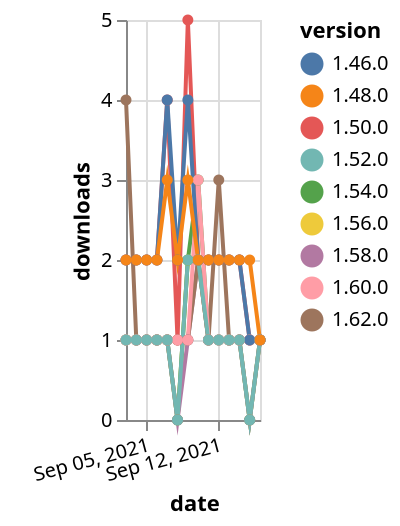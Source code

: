 {"$schema": "https://vega.github.io/schema/vega-lite/v5.json", "description": "A simple bar chart with embedded data.", "data": {"values": [{"date": "2021-09-03", "total": 194, "delta": 1, "version": "1.56.0"}, {"date": "2021-09-04", "total": 195, "delta": 1, "version": "1.56.0"}, {"date": "2021-09-05", "total": 196, "delta": 1, "version": "1.56.0"}, {"date": "2021-09-06", "total": 197, "delta": 1, "version": "1.56.0"}, {"date": "2021-09-07", "total": 198, "delta": 1, "version": "1.56.0"}, {"date": "2021-09-08", "total": 198, "delta": 0, "version": "1.56.0"}, {"date": "2021-09-09", "total": 200, "delta": 2, "version": "1.56.0"}, {"date": "2021-09-10", "total": 202, "delta": 2, "version": "1.56.0"}, {"date": "2021-09-11", "total": 203, "delta": 1, "version": "1.56.0"}, {"date": "2021-09-12", "total": 204, "delta": 1, "version": "1.56.0"}, {"date": "2021-09-13", "total": 205, "delta": 1, "version": "1.56.0"}, {"date": "2021-09-14", "total": 206, "delta": 1, "version": "1.56.0"}, {"date": "2021-09-15", "total": 206, "delta": 0, "version": "1.56.0"}, {"date": "2021-09-16", "total": 207, "delta": 1, "version": "1.56.0"}, {"date": "2021-09-03", "total": 351, "delta": 1, "version": "1.54.0"}, {"date": "2021-09-04", "total": 352, "delta": 1, "version": "1.54.0"}, {"date": "2021-09-05", "total": 353, "delta": 1, "version": "1.54.0"}, {"date": "2021-09-06", "total": 354, "delta": 1, "version": "1.54.0"}, {"date": "2021-09-07", "total": 355, "delta": 1, "version": "1.54.0"}, {"date": "2021-09-08", "total": 355, "delta": 0, "version": "1.54.0"}, {"date": "2021-09-09", "total": 357, "delta": 2, "version": "1.54.0"}, {"date": "2021-09-10", "total": 360, "delta": 3, "version": "1.54.0"}, {"date": "2021-09-11", "total": 361, "delta": 1, "version": "1.54.0"}, {"date": "2021-09-12", "total": 362, "delta": 1, "version": "1.54.0"}, {"date": "2021-09-13", "total": 363, "delta": 1, "version": "1.54.0"}, {"date": "2021-09-14", "total": 364, "delta": 1, "version": "1.54.0"}, {"date": "2021-09-15", "total": 364, "delta": 0, "version": "1.54.0"}, {"date": "2021-09-16", "total": 365, "delta": 1, "version": "1.54.0"}, {"date": "2021-09-03", "total": 172, "delta": 1, "version": "1.58.0"}, {"date": "2021-09-04", "total": 173, "delta": 1, "version": "1.58.0"}, {"date": "2021-09-05", "total": 174, "delta": 1, "version": "1.58.0"}, {"date": "2021-09-06", "total": 175, "delta": 1, "version": "1.58.0"}, {"date": "2021-09-07", "total": 176, "delta": 1, "version": "1.58.0"}, {"date": "2021-09-08", "total": 176, "delta": 0, "version": "1.58.0"}, {"date": "2021-09-09", "total": 177, "delta": 1, "version": "1.58.0"}, {"date": "2021-09-10", "total": 179, "delta": 2, "version": "1.58.0"}, {"date": "2021-09-11", "total": 180, "delta": 1, "version": "1.58.0"}, {"date": "2021-09-12", "total": 181, "delta": 1, "version": "1.58.0"}, {"date": "2021-09-13", "total": 182, "delta": 1, "version": "1.58.0"}, {"date": "2021-09-14", "total": 183, "delta": 1, "version": "1.58.0"}, {"date": "2021-09-15", "total": 183, "delta": 0, "version": "1.58.0"}, {"date": "2021-09-16", "total": 184, "delta": 1, "version": "1.58.0"}, {"date": "2021-09-03", "total": 2490, "delta": 2, "version": "1.50.0"}, {"date": "2021-09-04", "total": 2492, "delta": 2, "version": "1.50.0"}, {"date": "2021-09-05", "total": 2494, "delta": 2, "version": "1.50.0"}, {"date": "2021-09-06", "total": 2496, "delta": 2, "version": "1.50.0"}, {"date": "2021-09-07", "total": 2500, "delta": 4, "version": "1.50.0"}, {"date": "2021-09-08", "total": 2501, "delta": 1, "version": "1.50.0"}, {"date": "2021-09-09", "total": 2506, "delta": 5, "version": "1.50.0"}, {"date": "2021-09-10", "total": 2508, "delta": 2, "version": "1.50.0"}, {"date": "2021-09-11", "total": 2510, "delta": 2, "version": "1.50.0"}, {"date": "2021-09-12", "total": 2512, "delta": 2, "version": "1.50.0"}, {"date": "2021-09-13", "total": 2514, "delta": 2, "version": "1.50.0"}, {"date": "2021-09-14", "total": 2516, "delta": 2, "version": "1.50.0"}, {"date": "2021-09-15", "total": 2517, "delta": 1, "version": "1.50.0"}, {"date": "2021-09-16", "total": 2518, "delta": 1, "version": "1.50.0"}, {"date": "2021-09-03", "total": 125, "delta": 4, "version": "1.62.0"}, {"date": "2021-09-04", "total": 126, "delta": 1, "version": "1.62.0"}, {"date": "2021-09-05", "total": 127, "delta": 1, "version": "1.62.0"}, {"date": "2021-09-06", "total": 128, "delta": 1, "version": "1.62.0"}, {"date": "2021-09-07", "total": 129, "delta": 1, "version": "1.62.0"}, {"date": "2021-09-08", "total": 130, "delta": 1, "version": "1.62.0"}, {"date": "2021-09-09", "total": 131, "delta": 1, "version": "1.62.0"}, {"date": "2021-09-10", "total": 133, "delta": 2, "version": "1.62.0"}, {"date": "2021-09-11", "total": 134, "delta": 1, "version": "1.62.0"}, {"date": "2021-09-12", "total": 137, "delta": 3, "version": "1.62.0"}, {"date": "2021-09-13", "total": 138, "delta": 1, "version": "1.62.0"}, {"date": "2021-09-14", "total": 139, "delta": 1, "version": "1.62.0"}, {"date": "2021-09-15", "total": 140, "delta": 1, "version": "1.62.0"}, {"date": "2021-09-16", "total": 141, "delta": 1, "version": "1.62.0"}, {"date": "2021-09-03", "total": 186, "delta": 1, "version": "1.60.0"}, {"date": "2021-09-04", "total": 187, "delta": 1, "version": "1.60.0"}, {"date": "2021-09-05", "total": 188, "delta": 1, "version": "1.60.0"}, {"date": "2021-09-06", "total": 189, "delta": 1, "version": "1.60.0"}, {"date": "2021-09-07", "total": 190, "delta": 1, "version": "1.60.0"}, {"date": "2021-09-08", "total": 191, "delta": 1, "version": "1.60.0"}, {"date": "2021-09-09", "total": 192, "delta": 1, "version": "1.60.0"}, {"date": "2021-09-10", "total": 195, "delta": 3, "version": "1.60.0"}, {"date": "2021-09-11", "total": 196, "delta": 1, "version": "1.60.0"}, {"date": "2021-09-12", "total": 197, "delta": 1, "version": "1.60.0"}, {"date": "2021-09-13", "total": 198, "delta": 1, "version": "1.60.0"}, {"date": "2021-09-14", "total": 199, "delta": 1, "version": "1.60.0"}, {"date": "2021-09-15", "total": 200, "delta": 1, "version": "1.60.0"}, {"date": "2021-09-16", "total": 201, "delta": 1, "version": "1.60.0"}, {"date": "2021-09-03", "total": 3087, "delta": 2, "version": "1.46.0"}, {"date": "2021-09-04", "total": 3089, "delta": 2, "version": "1.46.0"}, {"date": "2021-09-05", "total": 3091, "delta": 2, "version": "1.46.0"}, {"date": "2021-09-06", "total": 3093, "delta": 2, "version": "1.46.0"}, {"date": "2021-09-07", "total": 3097, "delta": 4, "version": "1.46.0"}, {"date": "2021-09-08", "total": 3099, "delta": 2, "version": "1.46.0"}, {"date": "2021-09-09", "total": 3103, "delta": 4, "version": "1.46.0"}, {"date": "2021-09-10", "total": 3105, "delta": 2, "version": "1.46.0"}, {"date": "2021-09-11", "total": 3107, "delta": 2, "version": "1.46.0"}, {"date": "2021-09-12", "total": 3109, "delta": 2, "version": "1.46.0"}, {"date": "2021-09-13", "total": 3111, "delta": 2, "version": "1.46.0"}, {"date": "2021-09-14", "total": 3113, "delta": 2, "version": "1.46.0"}, {"date": "2021-09-15", "total": 3114, "delta": 1, "version": "1.46.0"}, {"date": "2021-09-16", "total": 3115, "delta": 1, "version": "1.46.0"}, {"date": "2021-09-03", "total": 256, "delta": 1, "version": "1.52.0"}, {"date": "2021-09-04", "total": 257, "delta": 1, "version": "1.52.0"}, {"date": "2021-09-05", "total": 258, "delta": 1, "version": "1.52.0"}, {"date": "2021-09-06", "total": 259, "delta": 1, "version": "1.52.0"}, {"date": "2021-09-07", "total": 260, "delta": 1, "version": "1.52.0"}, {"date": "2021-09-08", "total": 260, "delta": 0, "version": "1.52.0"}, {"date": "2021-09-09", "total": 262, "delta": 2, "version": "1.52.0"}, {"date": "2021-09-10", "total": 264, "delta": 2, "version": "1.52.0"}, {"date": "2021-09-11", "total": 265, "delta": 1, "version": "1.52.0"}, {"date": "2021-09-12", "total": 266, "delta": 1, "version": "1.52.0"}, {"date": "2021-09-13", "total": 267, "delta": 1, "version": "1.52.0"}, {"date": "2021-09-14", "total": 268, "delta": 1, "version": "1.52.0"}, {"date": "2021-09-15", "total": 268, "delta": 0, "version": "1.52.0"}, {"date": "2021-09-16", "total": 269, "delta": 1, "version": "1.52.0"}, {"date": "2021-09-03", "total": 2578, "delta": 2, "version": "1.48.0"}, {"date": "2021-09-04", "total": 2580, "delta": 2, "version": "1.48.0"}, {"date": "2021-09-05", "total": 2582, "delta": 2, "version": "1.48.0"}, {"date": "2021-09-06", "total": 2584, "delta": 2, "version": "1.48.0"}, {"date": "2021-09-07", "total": 2587, "delta": 3, "version": "1.48.0"}, {"date": "2021-09-08", "total": 2589, "delta": 2, "version": "1.48.0"}, {"date": "2021-09-09", "total": 2592, "delta": 3, "version": "1.48.0"}, {"date": "2021-09-10", "total": 2594, "delta": 2, "version": "1.48.0"}, {"date": "2021-09-11", "total": 2596, "delta": 2, "version": "1.48.0"}, {"date": "2021-09-12", "total": 2598, "delta": 2, "version": "1.48.0"}, {"date": "2021-09-13", "total": 2600, "delta": 2, "version": "1.48.0"}, {"date": "2021-09-14", "total": 2602, "delta": 2, "version": "1.48.0"}, {"date": "2021-09-15", "total": 2604, "delta": 2, "version": "1.48.0"}, {"date": "2021-09-16", "total": 2605, "delta": 1, "version": "1.48.0"}]}, "width": "container", "mark": {"type": "line", "point": {"filled": true}}, "encoding": {"x": {"field": "date", "type": "temporal", "timeUnit": "yearmonthdate", "title": "date", "axis": {"labelAngle": -15}}, "y": {"field": "delta", "type": "quantitative", "title": "downloads"}, "color": {"field": "version", "type": "nominal"}, "tooltip": {"field": "delta"}}}